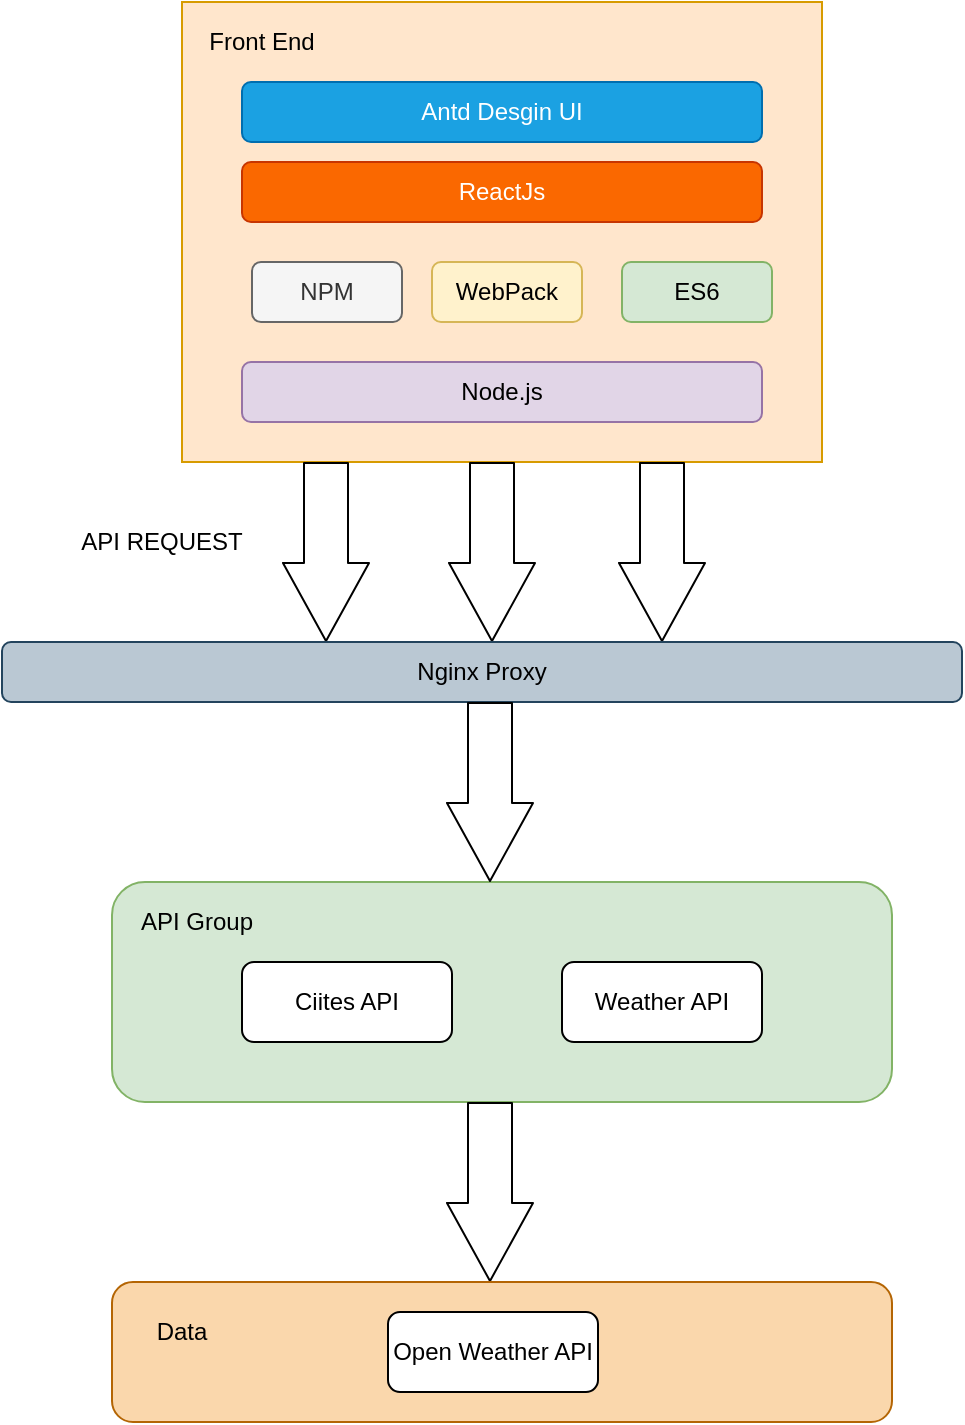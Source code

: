<mxfile version="13.4.5" type="device"><diagram id="RJHAPpqbbUd9kraOSMwr" name="Page-1"><mxGraphModel dx="1106" dy="763" grid="1" gridSize="10" guides="1" tooltips="1" connect="1" arrows="1" fold="1" page="1" pageScale="1" pageWidth="850" pageHeight="1100" math="0" shadow="0"><root><mxCell id="0"/><mxCell id="1" parent="0"/><mxCell id="CSze-0bf0i0bw11-13dL-1" value="&lt;span style=&quot;color: rgba(0 , 0 , 0 , 0) ; font-family: monospace ; font-size: 0px&quot;&gt;%3CmxGraphModel%3E%3Croot%3E%3CmxCell%20id%3D%220%22%2F%3E%3CmxCell%20id%3D%221%22%20parent%3D%220%22%2F%3E%3CmxCell%20id%3D%222%22%20value%3D%22And%20Desgin%20UI%22%20style%3D%22rounded%3D1%3BwhiteSpace%3Dwrap%3Bhtml%3D1%3B%22%20vertex%3D%221%22%20parent%3D%221%22%3E%3CmxGeometry%20x%3D%22350%22%20y%3D%22150%22%20width%3D%22120%22%20height%3D%2230%22%20as%3D%22geometry%22%2F%3E%3C%2FmxCell%3E%3C%2Froot%3E%3C%2FmxGraphModel%3E&lt;/span&gt;" style="rounded=0;whiteSpace=wrap;html=1;fillColor=#ffe6cc;strokeColor=#d79b00;" vertex="1" parent="1"><mxGeometry x="270" y="130" width="320" height="230" as="geometry"/></mxCell><mxCell id="CSze-0bf0i0bw11-13dL-2" value="Antd Desgin UI" style="rounded=1;whiteSpace=wrap;html=1;fillColor=#1ba1e2;strokeColor=#006EAF;fontColor=#ffffff;" vertex="1" parent="1"><mxGeometry x="300" y="170" width="260" height="30" as="geometry"/></mxCell><mxCell id="CSze-0bf0i0bw11-13dL-3" value="ReactJs" style="rounded=1;whiteSpace=wrap;html=1;fillColor=#fa6800;strokeColor=#C73500;fontColor=#ffffff;" vertex="1" parent="1"><mxGeometry x="300" y="210" width="260" height="30" as="geometry"/></mxCell><mxCell id="CSze-0bf0i0bw11-13dL-4" value="NPM" style="rounded=1;whiteSpace=wrap;html=1;fillColor=#f5f5f5;strokeColor=#666666;fontColor=#333333;" vertex="1" parent="1"><mxGeometry x="305" y="260" width="75" height="30" as="geometry"/></mxCell><mxCell id="CSze-0bf0i0bw11-13dL-5" value="WebPack" style="rounded=1;whiteSpace=wrap;html=1;fillColor=#fff2cc;strokeColor=#d6b656;" vertex="1" parent="1"><mxGeometry x="395" y="260" width="75" height="30" as="geometry"/></mxCell><mxCell id="CSze-0bf0i0bw11-13dL-6" value="ES6" style="rounded=1;whiteSpace=wrap;html=1;fillColor=#d5e8d4;strokeColor=#82b366;" vertex="1" parent="1"><mxGeometry x="490" y="260" width="75" height="30" as="geometry"/></mxCell><mxCell id="CSze-0bf0i0bw11-13dL-7" value="Node.js" style="rounded=1;whiteSpace=wrap;html=1;fillColor=#e1d5e7;strokeColor=#9673a6;" vertex="1" parent="1"><mxGeometry x="300" y="310" width="260" height="30" as="geometry"/></mxCell><mxCell id="CSze-0bf0i0bw11-13dL-8" value="Front End&lt;br&gt;" style="text;html=1;strokeColor=none;fillColor=none;align=center;verticalAlign=middle;whiteSpace=wrap;rounded=0;" vertex="1" parent="1"><mxGeometry x="270" y="140" width="80" height="20" as="geometry"/></mxCell><mxCell id="CSze-0bf0i0bw11-13dL-10" value="" style="shape=flexArrow;endArrow=classic;html=1;width=22;endSize=12.67;endWidth=20;" edge="1" parent="1"><mxGeometry width="50" height="50" relative="1" as="geometry"><mxPoint x="425" y="360" as="sourcePoint"/><mxPoint x="425" y="450" as="targetPoint"/></mxGeometry></mxCell><mxCell id="CSze-0bf0i0bw11-13dL-11" value="" style="shape=flexArrow;endArrow=classic;html=1;width=22;endSize=12.67;endWidth=20;" edge="1" parent="1"><mxGeometry width="50" height="50" relative="1" as="geometry"><mxPoint x="510" y="360" as="sourcePoint"/><mxPoint x="510" y="450" as="targetPoint"/></mxGeometry></mxCell><mxCell id="CSze-0bf0i0bw11-13dL-12" value="" style="shape=flexArrow;endArrow=classic;html=1;width=22;endSize=12.67;endWidth=20;" edge="1" parent="1"><mxGeometry width="50" height="50" relative="1" as="geometry"><mxPoint x="342" y="360" as="sourcePoint"/><mxPoint x="342" y="450" as="targetPoint"/></mxGeometry></mxCell><mxCell id="CSze-0bf0i0bw11-13dL-13" value="Nginx Proxy" style="rounded=1;whiteSpace=wrap;html=1;fillColor=#bac8d3;strokeColor=#23445d;" vertex="1" parent="1"><mxGeometry x="180" y="450" width="480" height="30" as="geometry"/></mxCell><mxCell id="CSze-0bf0i0bw11-13dL-15" value="API REQUEST" style="text;html=1;strokeColor=none;fillColor=none;align=center;verticalAlign=middle;whiteSpace=wrap;rounded=0;" vertex="1" parent="1"><mxGeometry x="215" y="390" width="90" height="20" as="geometry"/></mxCell><mxCell id="CSze-0bf0i0bw11-13dL-17" value="" style="rounded=1;whiteSpace=wrap;html=1;fillColor=#d5e8d4;strokeColor=#82b366;" vertex="1" parent="1"><mxGeometry x="235" y="570" width="390" height="110" as="geometry"/></mxCell><mxCell id="CSze-0bf0i0bw11-13dL-18" value="Ciites API" style="rounded=1;whiteSpace=wrap;html=1;" vertex="1" parent="1"><mxGeometry x="300" y="610" width="105" height="40" as="geometry"/></mxCell><mxCell id="CSze-0bf0i0bw11-13dL-19" value="Weather API" style="rounded=1;whiteSpace=wrap;html=1;" vertex="1" parent="1"><mxGeometry x="460" y="610" width="100" height="40" as="geometry"/></mxCell><mxCell id="CSze-0bf0i0bw11-13dL-20" value="API Group" style="text;html=1;strokeColor=none;fillColor=none;align=center;verticalAlign=middle;whiteSpace=wrap;rounded=0;" vertex="1" parent="1"><mxGeometry x="240" y="580" width="75" height="20" as="geometry"/></mxCell><mxCell id="CSze-0bf0i0bw11-13dL-21" value="" style="shape=flexArrow;endArrow=classic;html=1;width=22;endSize=12.67;endWidth=20;" edge="1" parent="1"><mxGeometry width="50" height="50" relative="1" as="geometry"><mxPoint x="424" y="480" as="sourcePoint"/><mxPoint x="424" y="570" as="targetPoint"/></mxGeometry></mxCell><mxCell id="CSze-0bf0i0bw11-13dL-23" value="" style="shape=flexArrow;endArrow=classic;html=1;width=22;endSize=12.67;endWidth=20;" edge="1" parent="1"><mxGeometry width="50" height="50" relative="1" as="geometry"><mxPoint x="424" y="680" as="sourcePoint"/><mxPoint x="424" y="770" as="targetPoint"/></mxGeometry></mxCell><mxCell id="CSze-0bf0i0bw11-13dL-24" value="" style="rounded=1;whiteSpace=wrap;html=1;fillColor=#fad7ac;strokeColor=#b46504;" vertex="1" parent="1"><mxGeometry x="235" y="770" width="390" height="70" as="geometry"/></mxCell><mxCell id="CSze-0bf0i0bw11-13dL-25" value="Data" style="text;html=1;strokeColor=none;fillColor=none;align=center;verticalAlign=middle;whiteSpace=wrap;rounded=0;" vertex="1" parent="1"><mxGeometry x="250" y="785" width="40" height="20" as="geometry"/></mxCell><mxCell id="CSze-0bf0i0bw11-13dL-26" value="Open Weather API" style="rounded=1;whiteSpace=wrap;html=1;" vertex="1" parent="1"><mxGeometry x="373" y="785" width="105" height="40" as="geometry"/></mxCell></root></mxGraphModel></diagram></mxfile>